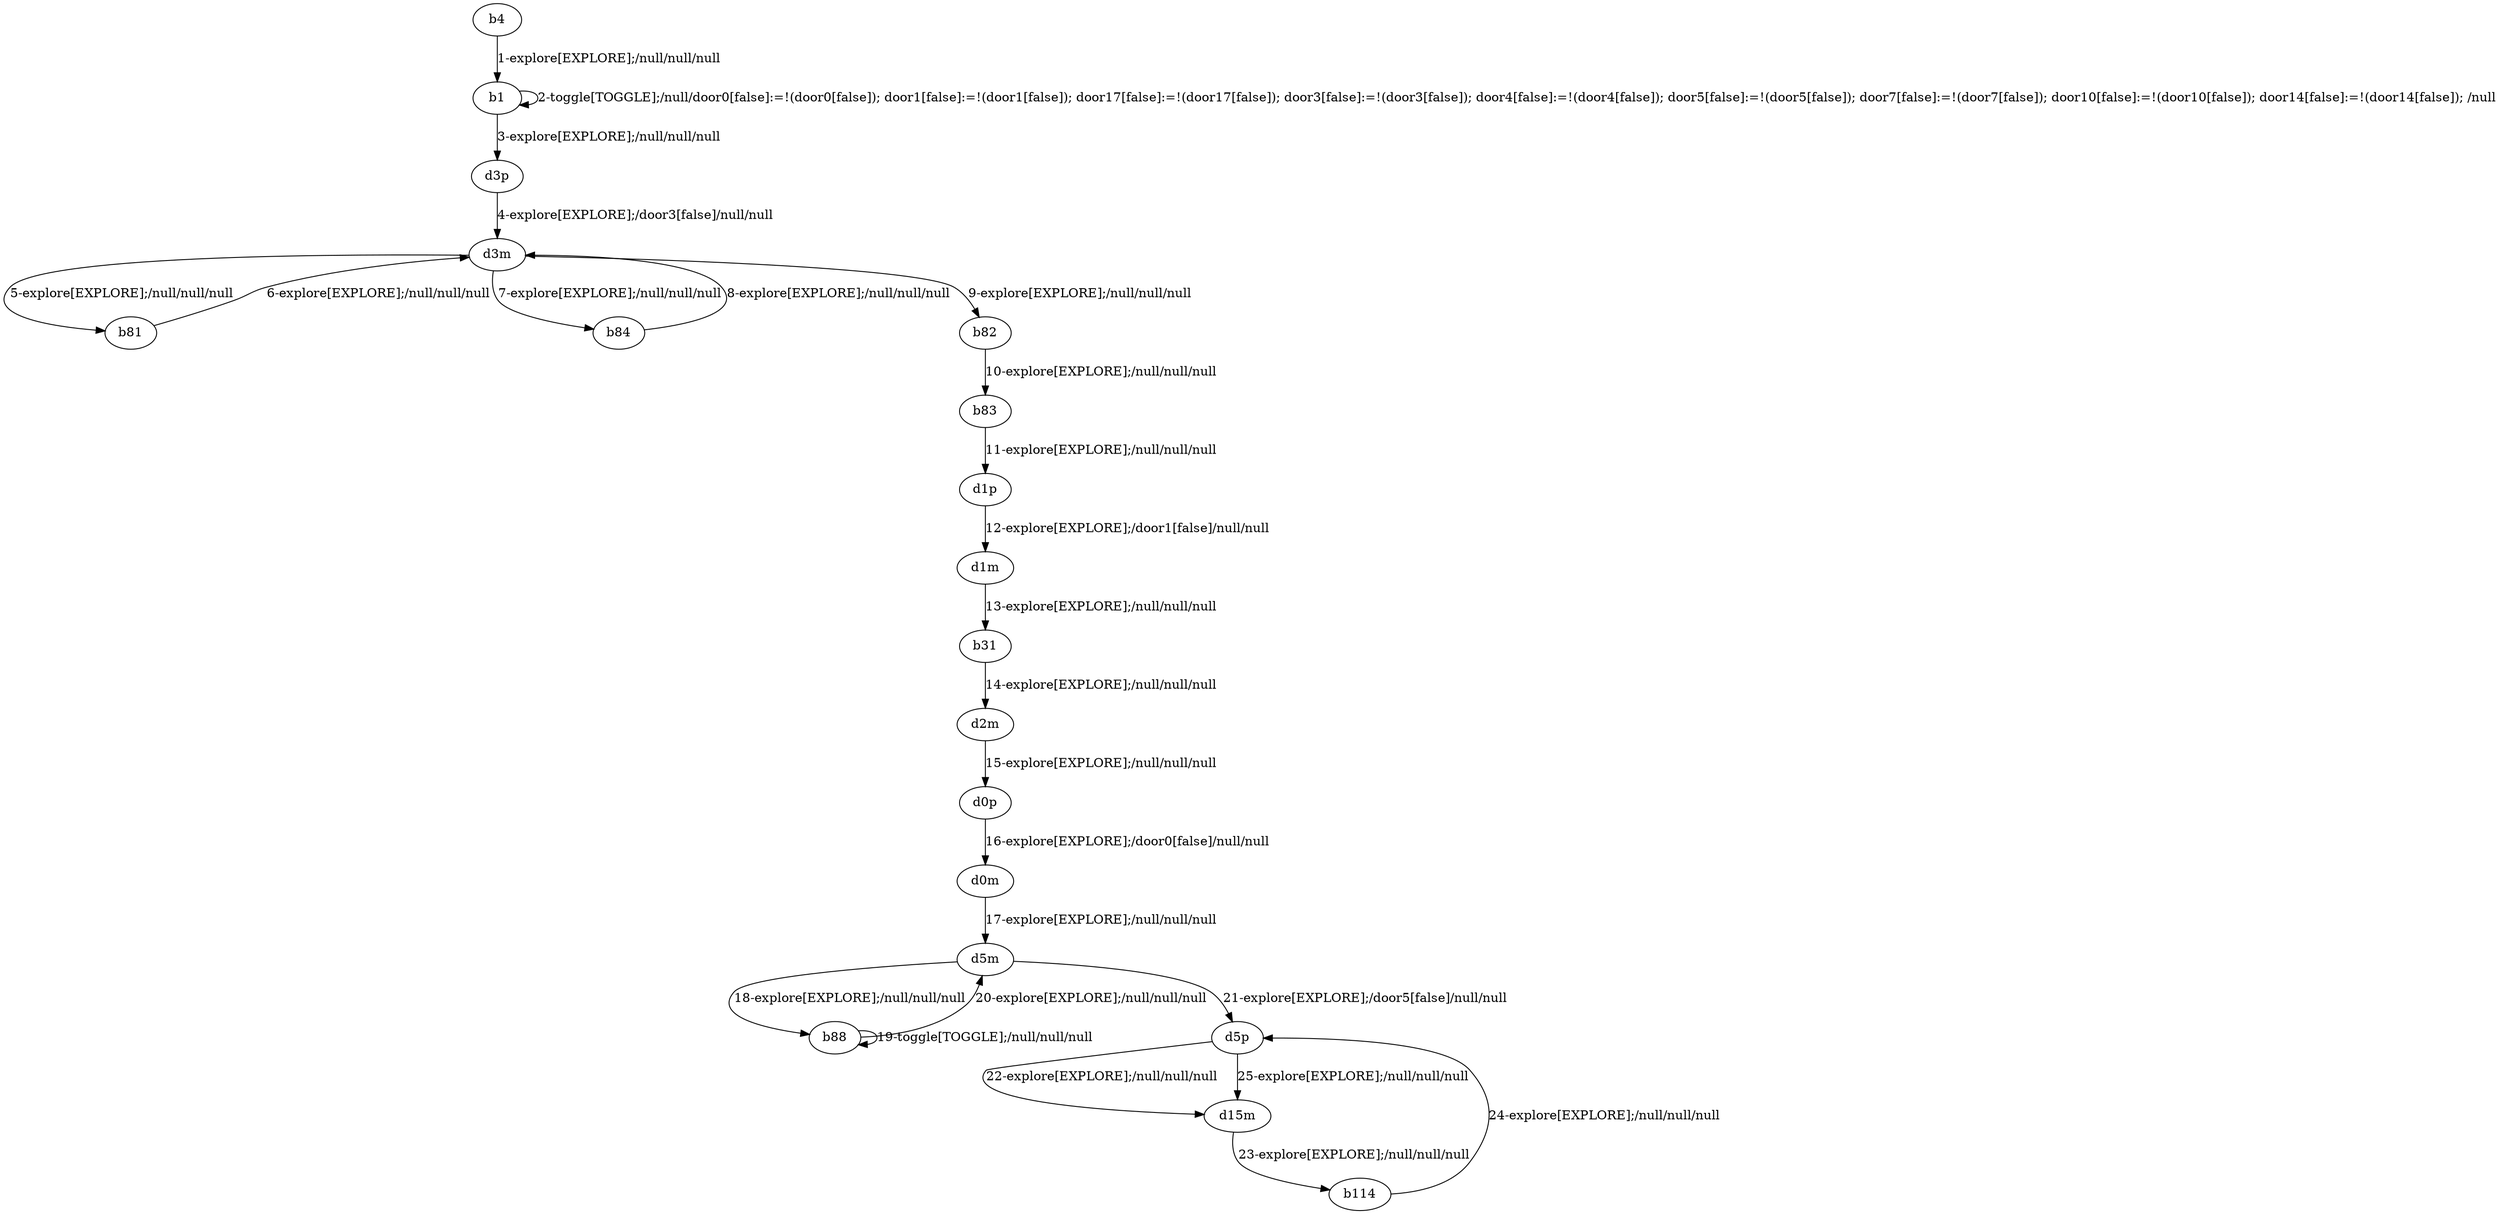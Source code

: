 # Total number of goals covered by this test: 2
# b81 --> d3m
# d3m --> b81

digraph g {
"b4" -> "b1" [label = "1-explore[EXPLORE];/null/null/null"];
"b1" -> "b1" [label = "2-toggle[TOGGLE];/null/door0[false]:=!(door0[false]); door1[false]:=!(door1[false]); door17[false]:=!(door17[false]); door3[false]:=!(door3[false]); door4[false]:=!(door4[false]); door5[false]:=!(door5[false]); door7[false]:=!(door7[false]); door10[false]:=!(door10[false]); door14[false]:=!(door14[false]); /null"];
"b1" -> "d3p" [label = "3-explore[EXPLORE];/null/null/null"];
"d3p" -> "d3m" [label = "4-explore[EXPLORE];/door3[false]/null/null"];
"d3m" -> "b81" [label = "5-explore[EXPLORE];/null/null/null"];
"b81" -> "d3m" [label = "6-explore[EXPLORE];/null/null/null"];
"d3m" -> "b84" [label = "7-explore[EXPLORE];/null/null/null"];
"b84" -> "d3m" [label = "8-explore[EXPLORE];/null/null/null"];
"d3m" -> "b82" [label = "9-explore[EXPLORE];/null/null/null"];
"b82" -> "b83" [label = "10-explore[EXPLORE];/null/null/null"];
"b83" -> "d1p" [label = "11-explore[EXPLORE];/null/null/null"];
"d1p" -> "d1m" [label = "12-explore[EXPLORE];/door1[false]/null/null"];
"d1m" -> "b31" [label = "13-explore[EXPLORE];/null/null/null"];
"b31" -> "d2m" [label = "14-explore[EXPLORE];/null/null/null"];
"d2m" -> "d0p" [label = "15-explore[EXPLORE];/null/null/null"];
"d0p" -> "d0m" [label = "16-explore[EXPLORE];/door0[false]/null/null"];
"d0m" -> "d5m" [label = "17-explore[EXPLORE];/null/null/null"];
"d5m" -> "b88" [label = "18-explore[EXPLORE];/null/null/null"];
"b88" -> "b88" [label = "19-toggle[TOGGLE];/null/null/null"];
"b88" -> "d5m" [label = "20-explore[EXPLORE];/null/null/null"];
"d5m" -> "d5p" [label = "21-explore[EXPLORE];/door5[false]/null/null"];
"d5p" -> "d15m" [label = "22-explore[EXPLORE];/null/null/null"];
"d15m" -> "b114" [label = "23-explore[EXPLORE];/null/null/null"];
"b114" -> "d5p" [label = "24-explore[EXPLORE];/null/null/null"];
"d5p" -> "d15m" [label = "25-explore[EXPLORE];/null/null/null"];
}